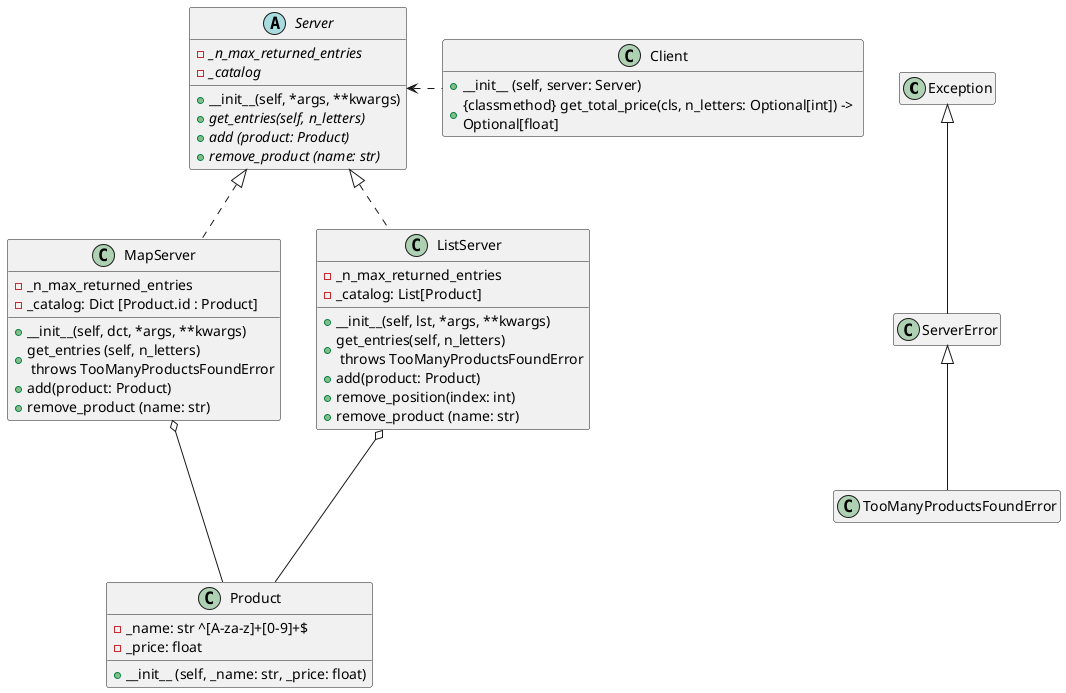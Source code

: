 @startuml
hide empty members

class Exception{
}

class ServerError{
}

class TooManyProductsFoundError{
}

abstract class Server{
+ __init__(self, *args, **kwargs)
+ {abstract} get_entries(self, n_letters)
+ {abstract} add (product: Product)
+ {abstract} remove_product (name: str)
- {abstract} _n_max_returned_entries
- {abstract} _catalog
}

class MapServer{
+ __init__(self, dct, *args, **kwargs)
+ get_entries (self, n_letters) \n throws TooManyProductsFoundError
+ add(product: Product)
+ remove_product (name: str)
- _n_max_returned_entries
- _catalog: Dict [Product.id : Product]
}
class ListServer{
+ __init__(self, lst, *args, **kwargs)
+ get_entries(self, n_letters) \n throws TooManyProductsFoundError
+ add(product: Product)
+ remove_position(index: int)
+ remove_product (name: str)
- _n_max_returned_entries
- _catalog: List[Product]
}
class Product{
+ __init__ (self, _name: str, _price: float)
- _name: str ^[A-za-z]+[0-9]+$
- _price: float
}
class Client{
+__init__ (self, server: Server)
+ {classmethod} get_total_price(cls, n_letters: Optional[int]) -> \nOptional[float]
}
Server <|.. MapServer
Server <|.. ListServer

MapServer  o--down-  Product
ListServer o--down- Product

Exception <|-- ServerError
ServerError <|-- TooManyProductsFoundError
Client -left...> Server
@enduml
